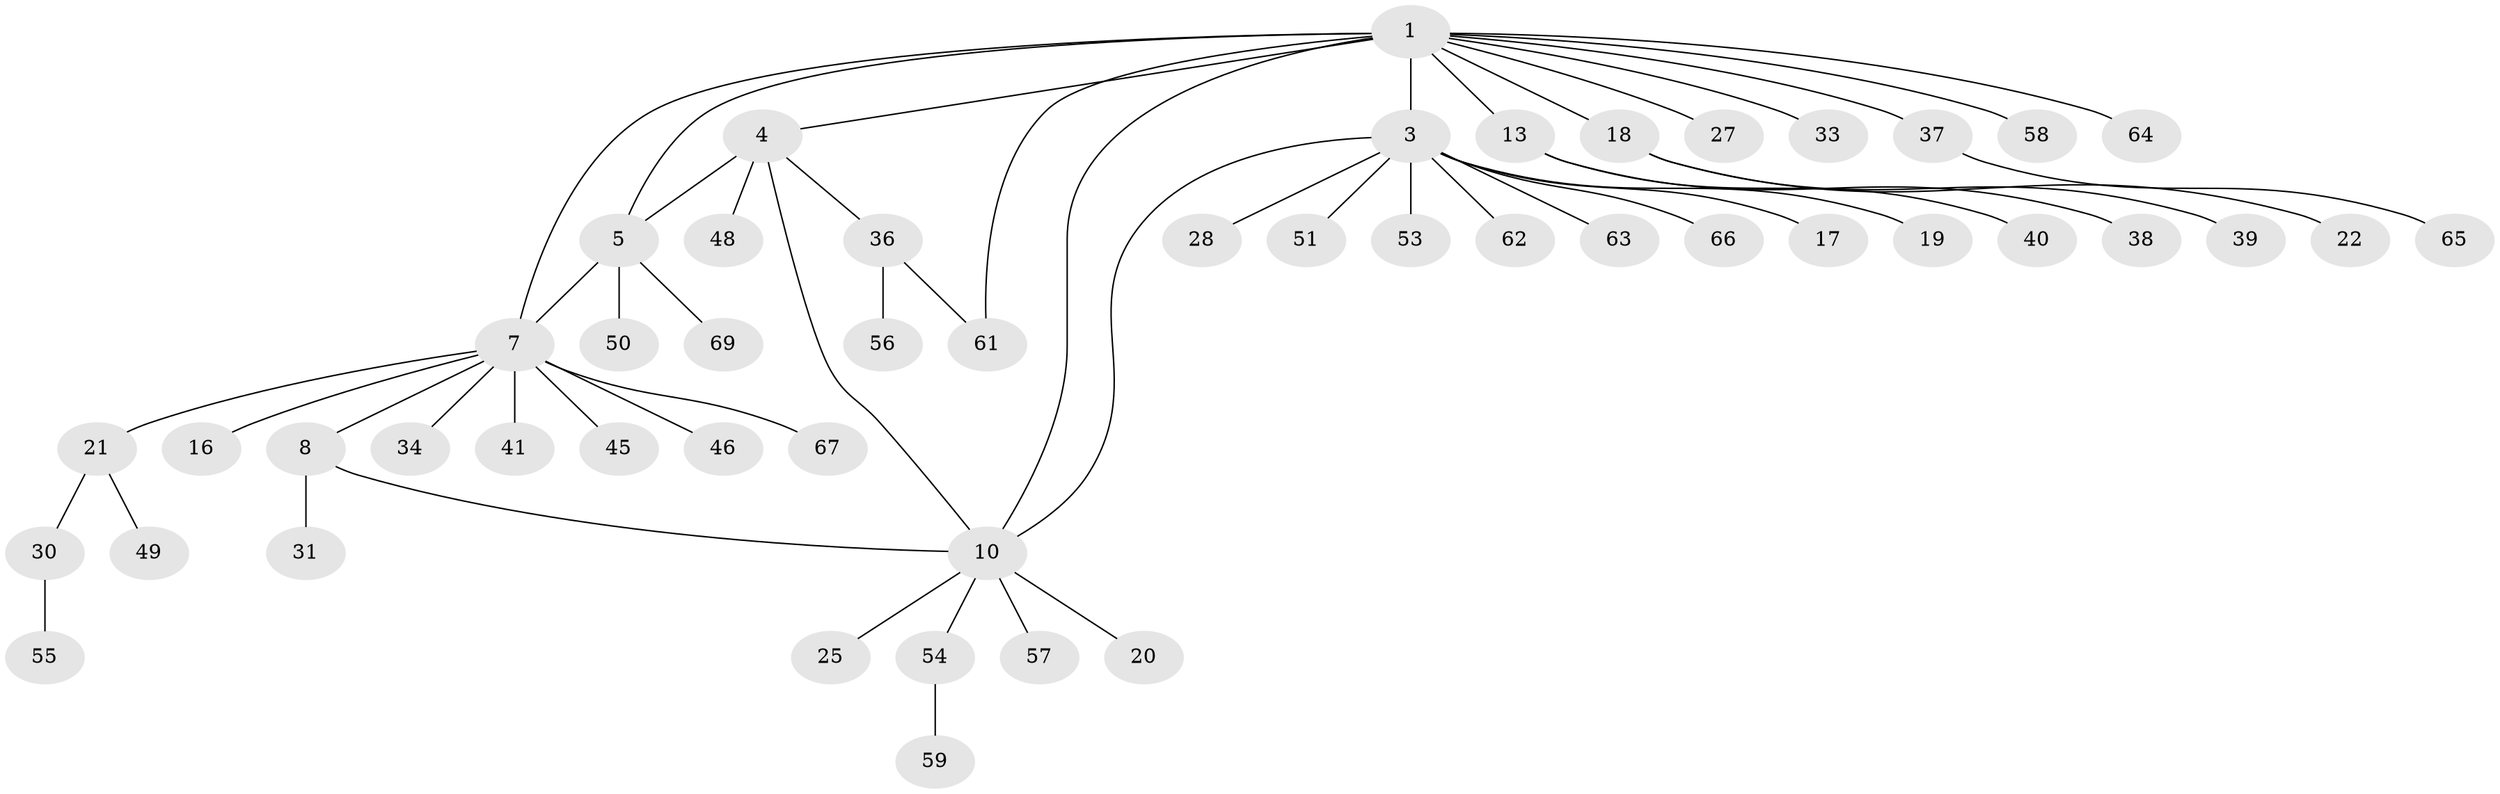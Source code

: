 // original degree distribution, {2: 0.18309859154929578, 6: 0.028169014084507043, 10: 0.014084507042253521, 5: 0.028169014084507043, 4: 0.056338028169014086, 14: 0.014084507042253521, 7: 0.028169014084507043, 3: 0.07042253521126761, 9: 0.014084507042253521, 1: 0.5633802816901409}
// Generated by graph-tools (version 1.1) at 2025/19/03/04/25 18:19:39]
// undirected, 49 vertices, 54 edges
graph export_dot {
graph [start="1"]
  node [color=gray90,style=filled];
  1 [super="+2"];
  3 [super="+32"];
  4 [super="+24"];
  5 [super="+52+6"];
  7 [super="+29+23+9+42+35"];
  8;
  10 [super="+12+11+43"];
  13;
  16 [super="+26"];
  17;
  18;
  19;
  20;
  21;
  22;
  25;
  27;
  28;
  30;
  31;
  33;
  34;
  36;
  37;
  38;
  39;
  40;
  41;
  45;
  46;
  48;
  49;
  50;
  51;
  53;
  54;
  55;
  56;
  57;
  58;
  59;
  61;
  62;
  63 [super="+70"];
  64;
  65;
  66;
  67;
  69;
  1 -- 3 [weight=2];
  1 -- 64;
  1 -- 33;
  1 -- 4;
  1 -- 37;
  1 -- 7 [weight=3];
  1 -- 13 [weight=2];
  1 -- 18;
  1 -- 58;
  1 -- 27;
  1 -- 61;
  1 -- 10;
  1 -- 5;
  3 -- 10;
  3 -- 17;
  3 -- 19;
  3 -- 28;
  3 -- 53;
  3 -- 62;
  3 -- 66;
  3 -- 51;
  3 -- 63;
  4 -- 5 [weight=2];
  4 -- 10;
  4 -- 36;
  4 -- 48;
  5 -- 50;
  5 -- 69;
  5 -- 7;
  7 -- 8 [weight=2];
  7 -- 16;
  7 -- 21;
  7 -- 41;
  7 -- 67;
  7 -- 45;
  7 -- 34;
  7 -- 46;
  8 -- 31;
  8 -- 10;
  10 -- 20;
  10 -- 54;
  10 -- 25;
  10 -- 57;
  13 -- 38;
  13 -- 40;
  18 -- 22;
  18 -- 39;
  21 -- 30;
  21 -- 49;
  30 -- 55;
  36 -- 56;
  36 -- 61;
  37 -- 65;
  54 -- 59;
}
